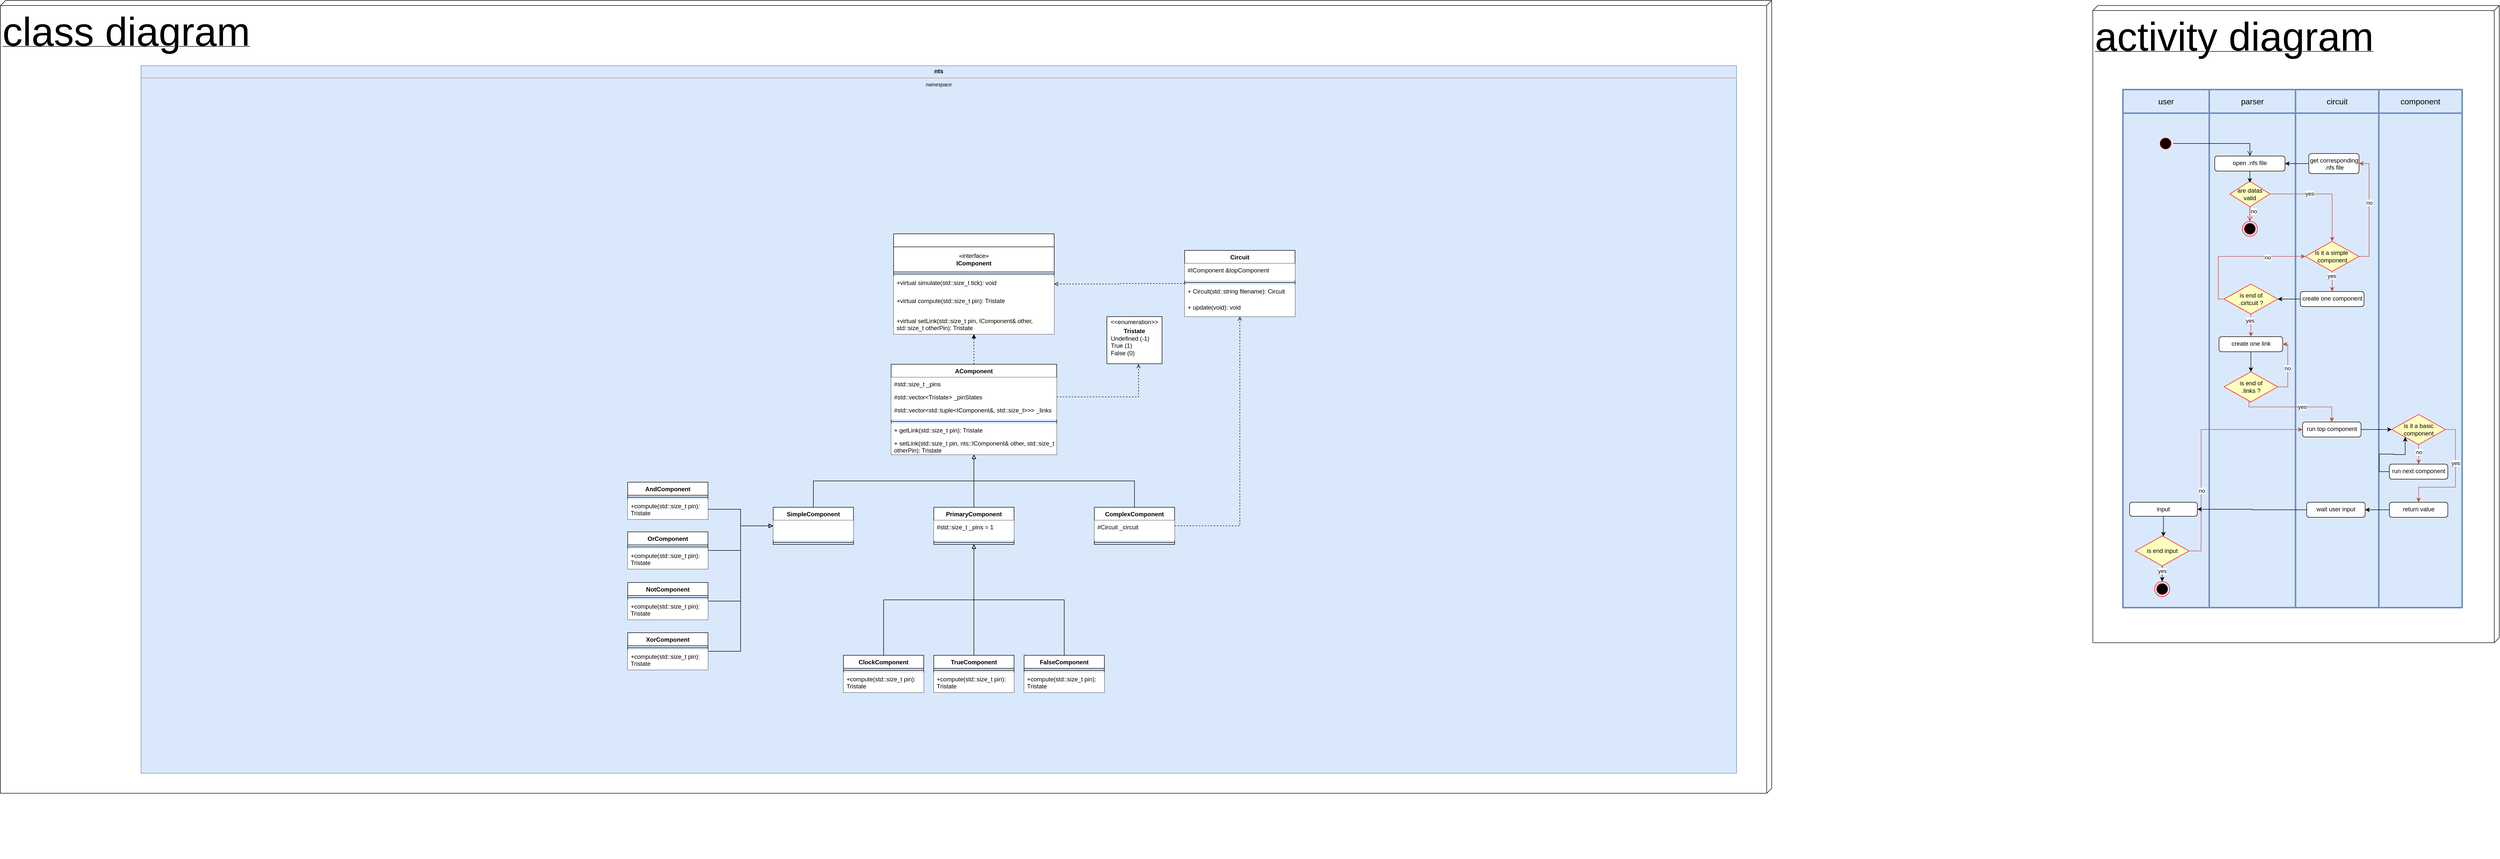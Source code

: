 <mxfile version="23.1.1" type="github">
  <diagram name="Page-1" id="GFifySusMShSwhzrOTK_">
    <mxGraphModel dx="5740" dy="939" grid="1" gridSize="10" guides="1" tooltips="1" connect="1" arrows="1" fold="1" page="1" pageScale="1" pageWidth="827" pageHeight="1169" math="0" shadow="0">
      <root>
        <mxCell id="0" />
        <mxCell id="1" parent="0" />
        <mxCell id="HUT77cJScD1KmEGIFshK-110" value="" style="group;fillColor=default;" vertex="1" connectable="0" parent="1">
          <mxGeometry x="-2220" y="250" width="2180" height="1570" as="geometry" />
        </mxCell>
        <mxCell id="HUT77cJScD1KmEGIFshK-108" value="&lt;font style=&quot;font-size: 80px;&quot;&gt;class diagram&lt;/font&gt;" style="verticalAlign=top;align=left;spacingTop=8;spacingLeft=2;spacingRight=12;shape=cube;size=10;direction=south;fontStyle=4;html=1;whiteSpace=wrap;movable=1;resizable=1;rotatable=1;deletable=1;editable=1;locked=0;connectable=1;perimeterSpacing=6;" vertex="1" parent="HUT77cJScD1KmEGIFshK-110">
          <mxGeometry x="-1350" y="-140" width="3530" height="1580" as="geometry" />
        </mxCell>
        <mxCell id="HUT77cJScD1KmEGIFshK-34" value="&lt;p style=&quot;margin:0px;margin-top:4px;text-align:center;&quot;&gt;&lt;b&gt;nts&lt;/b&gt;&lt;/p&gt;&lt;hr&gt;&lt;p style=&quot;font-size:10px;margin:0px;text-align:center;&quot;&gt;&lt;i&gt;namespace&lt;/i&gt;&lt;/p&gt;" style="shape=rect;align=left;html=1;overflow=fill;whiteSpace=wrap;recursiveResize=0;fillColor=#DAE8FC;strokeColor=#6c8ebf;movable=1;resizable=1;rotatable=1;deletable=1;editable=1;locked=0;connectable=1;" vertex="1" parent="HUT77cJScD1KmEGIFshK-110">
          <mxGeometry x="-1070" y="-10" width="3180" height="1410" as="geometry" />
        </mxCell>
        <mxCell id="HUT77cJScD1KmEGIFshK-15" value="" style="swimlane;fontStyle=1;align=center;verticalAlign=top;childLayout=stackLayout;horizontal=1;startSize=26;horizontalStack=0;resizeParent=1;resizeParentMax=0;resizeLast=0;collapsible=1;marginBottom=0;whiteSpace=wrap;html=1;" vertex="1" parent="HUT77cJScD1KmEGIFshK-110">
          <mxGeometry x="430" y="325" width="320" height="200" as="geometry">
            <mxRectangle x="110" y="255" width="50" height="40" as="alternateBounds" />
          </mxGeometry>
        </mxCell>
        <mxCell id="HUT77cJScD1KmEGIFshK-23" value="«interface»&lt;br&gt;&lt;b&gt;IComponent&lt;br&gt;&lt;/b&gt;" style="html=1;whiteSpace=wrap;" vertex="1" parent="HUT77cJScD1KmEGIFshK-15">
          <mxGeometry y="26" width="320" height="50" as="geometry" />
        </mxCell>
        <mxCell id="HUT77cJScD1KmEGIFshK-17" value="" style="line;strokeWidth=1;fillColor=default;align=left;verticalAlign=middle;spacingTop=-1;spacingLeft=3;spacingRight=3;rotatable=0;labelPosition=right;points=[];portConstraint=eastwest;strokeColor=inherit;" vertex="1" parent="HUT77cJScD1KmEGIFshK-15">
          <mxGeometry y="76" width="320" height="8" as="geometry" />
        </mxCell>
        <mxCell id="HUT77cJScD1KmEGIFshK-20" value="+virtual simulate(std::size_t tick): void" style="text;align=left;verticalAlign=top;spacingLeft=4;spacingRight=4;overflow=hidden;rotatable=0;points=[[0,0.5],[1,0.5]];portConstraint=eastwest;whiteSpace=wrap;html=1;fillColor=default;" vertex="1" parent="HUT77cJScD1KmEGIFshK-15">
          <mxGeometry y="84" width="320" height="36" as="geometry" />
        </mxCell>
        <mxCell id="HUT77cJScD1KmEGIFshK-18" value="+virtual compute(std::size_t pin): Tristate" style="text;align=left;verticalAlign=top;spacingLeft=4;spacingRight=4;overflow=hidden;rotatable=0;points=[[0,0.5],[1,0.5]];portConstraint=eastwest;whiteSpace=wrap;html=1;fillColor=default;" vertex="1" parent="HUT77cJScD1KmEGIFshK-15">
          <mxGeometry y="120" width="320" height="40" as="geometry" />
        </mxCell>
        <mxCell id="HUT77cJScD1KmEGIFshK-22" value="+virtual setLink(std::size_t pin, IComponent&amp;amp; other, std::size_t otherPin): Tristate" style="text;align=left;verticalAlign=top;spacingLeft=4;spacingRight=4;overflow=hidden;rotatable=0;points=[[0,0.5],[1,0.5]];portConstraint=eastwest;whiteSpace=wrap;html=1;fillColor=default;" vertex="1" parent="HUT77cJScD1KmEGIFshK-15">
          <mxGeometry y="160" width="320" height="40" as="geometry" />
        </mxCell>
        <mxCell id="HUT77cJScD1KmEGIFshK-29" style="edgeStyle=orthogonalEdgeStyle;rounded=0;orthogonalLoop=1;jettySize=auto;html=1;dashed=1;endArrow=block;endFill=1;strokeColor=default;strokeWidth=1;" edge="1" parent="HUT77cJScD1KmEGIFshK-110" source="HUT77cJScD1KmEGIFshK-25" target="HUT77cJScD1KmEGIFshK-15">
          <mxGeometry relative="1" as="geometry" />
        </mxCell>
        <mxCell id="HUT77cJScD1KmEGIFshK-25" value="AComponent" style="swimlane;fontStyle=1;align=center;verticalAlign=top;childLayout=stackLayout;horizontal=1;startSize=26;horizontalStack=0;resizeParent=1;resizeParentMax=0;resizeLast=0;collapsible=1;marginBottom=0;whiteSpace=wrap;html=1;" vertex="1" parent="HUT77cJScD1KmEGIFshK-110">
          <mxGeometry x="425" y="585" width="330" height="180" as="geometry">
            <mxRectangle x="195" y="320" width="120" height="30" as="alternateBounds" />
          </mxGeometry>
        </mxCell>
        <mxCell id="HUT77cJScD1KmEGIFshK-33" value="#std::size_t _pins" style="text;strokeColor=none;fillColor=default;align=left;verticalAlign=top;spacingLeft=4;spacingRight=4;overflow=hidden;rotatable=0;points=[[0,0.5],[1,0.5]];portConstraint=eastwest;whiteSpace=wrap;html=1;" vertex="1" parent="HUT77cJScD1KmEGIFshK-25">
          <mxGeometry y="26" width="330" height="26" as="geometry" />
        </mxCell>
        <mxCell id="HUT77cJScD1KmEGIFshK-26" value="#std::vector&amp;lt;Tristate&amp;gt; _pinStates" style="text;strokeColor=none;fillColor=default;align=left;verticalAlign=top;spacingLeft=4;spacingRight=4;overflow=hidden;rotatable=0;points=[[0,0.5],[1,0.5]];portConstraint=eastwest;whiteSpace=wrap;html=1;" vertex="1" parent="HUT77cJScD1KmEGIFshK-25">
          <mxGeometry y="52" width="330" height="26" as="geometry" />
        </mxCell>
        <mxCell id="HUT77cJScD1KmEGIFshK-32" value="#std::vector&amp;lt;std::tuple&amp;lt;IComponent&amp;amp;, std::size_t&amp;gt;&amp;gt;&amp;gt; _links" style="text;strokeColor=none;fillColor=default;align=left;verticalAlign=top;spacingLeft=4;spacingRight=4;overflow=hidden;rotatable=0;points=[[0,0.5],[1,0.5]];portConstraint=eastwest;whiteSpace=wrap;html=1;" vertex="1" parent="HUT77cJScD1KmEGIFshK-25">
          <mxGeometry y="78" width="330" height="32" as="geometry" />
        </mxCell>
        <mxCell id="HUT77cJScD1KmEGIFshK-27" value="" style="line;strokeWidth=1;fillColor=none;align=left;verticalAlign=middle;spacingTop=-1;spacingLeft=3;spacingRight=3;rotatable=0;labelPosition=right;points=[];portConstraint=eastwest;strokeColor=inherit;" vertex="1" parent="HUT77cJScD1KmEGIFshK-25">
          <mxGeometry y="110" width="330" height="8" as="geometry" />
        </mxCell>
        <mxCell id="HUT77cJScD1KmEGIFshK-28" value="+ getLink(std::size_t pin): Tristate" style="text;align=left;verticalAlign=top;spacingLeft=4;spacingRight=4;overflow=hidden;rotatable=0;points=[[0,0.5],[1,0.5]];portConstraint=eastwest;whiteSpace=wrap;html=1;fillColor=default;" vertex="1" parent="HUT77cJScD1KmEGIFshK-25">
          <mxGeometry y="118" width="330" height="26" as="geometry" />
        </mxCell>
        <mxCell id="HUT77cJScD1KmEGIFshK-53" value="+ setLink(std::size_t pin, nts::IComponent&amp;amp; other, std::size_t otherPin): Tristate" style="text;strokeColor=none;fillColor=default;align=left;verticalAlign=top;spacingLeft=4;spacingRight=4;overflow=hidden;rotatable=0;points=[[0,0.5],[1,0.5]];portConstraint=eastwest;whiteSpace=wrap;html=1;" vertex="1" parent="HUT77cJScD1KmEGIFshK-25">
          <mxGeometry y="144" width="330" height="36" as="geometry" />
        </mxCell>
        <mxCell id="HUT77cJScD1KmEGIFshK-30" value="&lt;p style=&quot;margin:0px;margin-top:4px;text-align:center;&quot;&gt;&amp;lt;&amp;lt;enumeration&amp;gt;&amp;gt;&lt;/p&gt;&lt;p style=&quot;margin:0px;margin-top:4px;text-align:center;&quot;&gt;&lt;b&gt;Tristate&lt;/b&gt;&lt;br&gt;&lt;/p&gt;&lt;p style=&quot;margin:0px;margin-left:8px;text-align:left;&quot;&gt;Undefined (-1)&lt;/p&gt;&lt;p style=&quot;margin:0px;margin-left:8px;text-align:left;&quot;&gt;True (1)&lt;/p&gt;&lt;p style=&quot;margin:0px;margin-left:8px;text-align:left;&quot;&gt;False (0)&lt;/p&gt;" style="shape=rect;html=1;overflow=fill;whiteSpace=wrap;" vertex="1" parent="HUT77cJScD1KmEGIFshK-110">
          <mxGeometry x="855" y="490" width="110" height="94" as="geometry" />
        </mxCell>
        <mxCell id="HUT77cJScD1KmEGIFshK-31" style="edgeStyle=orthogonalEdgeStyle;rounded=0;orthogonalLoop=1;jettySize=auto;html=1;exitX=1;exitY=0.5;exitDx=0;exitDy=0;dashed=1;endArrow=open;endFill=0;strokeWidth=1;entryX=0.574;entryY=1.008;entryDx=0;entryDy=0;entryPerimeter=0;" edge="1" parent="HUT77cJScD1KmEGIFshK-110" source="HUT77cJScD1KmEGIFshK-26" target="HUT77cJScD1KmEGIFshK-30">
          <mxGeometry relative="1" as="geometry">
            <mxPoint x="850" y="475" as="targetPoint" />
          </mxGeometry>
        </mxCell>
        <mxCell id="HUT77cJScD1KmEGIFshK-41" value="AndComponent" style="swimlane;fontStyle=1;align=center;verticalAlign=top;childLayout=stackLayout;horizontal=1;startSize=26;horizontalStack=0;resizeParent=1;resizeParentMax=0;resizeLast=0;collapsible=1;marginBottom=0;whiteSpace=wrap;html=1;" vertex="1" parent="HUT77cJScD1KmEGIFshK-110">
          <mxGeometry x="-100" y="820" width="160" height="74" as="geometry">
            <mxRectangle x="100" y="568" width="130" height="30" as="alternateBounds" />
          </mxGeometry>
        </mxCell>
        <mxCell id="HUT77cJScD1KmEGIFshK-43" value="" style="line;strokeWidth=1;fillColor=none;align=left;verticalAlign=middle;spacingTop=-1;spacingLeft=3;spacingRight=3;rotatable=0;labelPosition=right;points=[];portConstraint=eastwest;strokeColor=inherit;" vertex="1" parent="HUT77cJScD1KmEGIFshK-41">
          <mxGeometry y="26" width="160" height="8" as="geometry" />
        </mxCell>
        <mxCell id="HUT77cJScD1KmEGIFshK-54" value="+compute(std::size_t pin): Tristate" style="text;align=left;verticalAlign=top;spacingLeft=4;spacingRight=4;overflow=hidden;rotatable=0;points=[[0,0.5],[1,0.5]];portConstraint=eastwest;whiteSpace=wrap;html=1;fillColor=default;" vertex="1" parent="HUT77cJScD1KmEGIFshK-41">
          <mxGeometry y="34" width="160" height="40" as="geometry" />
        </mxCell>
        <mxCell id="HUT77cJScD1KmEGIFshK-51" value="XorComponent" style="swimlane;fontStyle=1;align=center;verticalAlign=top;childLayout=stackLayout;horizontal=1;startSize=26;horizontalStack=0;resizeParent=1;resizeParentMax=0;resizeLast=0;collapsible=1;marginBottom=0;whiteSpace=wrap;html=1;" vertex="1" parent="HUT77cJScD1KmEGIFshK-110">
          <mxGeometry x="-100" y="1120" width="160" height="74" as="geometry">
            <mxRectangle x="280" y="568" width="130" height="30" as="alternateBounds" />
          </mxGeometry>
        </mxCell>
        <mxCell id="HUT77cJScD1KmEGIFshK-52" value="" style="line;strokeWidth=1;fillColor=none;align=left;verticalAlign=middle;spacingTop=-1;spacingLeft=3;spacingRight=3;rotatable=0;labelPosition=right;points=[];portConstraint=eastwest;strokeColor=inherit;" vertex="1" parent="HUT77cJScD1KmEGIFshK-51">
          <mxGeometry y="26" width="160" height="8" as="geometry" />
        </mxCell>
        <mxCell id="HUT77cJScD1KmEGIFshK-55" value="+compute(std::size_t pin): Tristate" style="text;align=left;verticalAlign=top;spacingLeft=4;spacingRight=4;overflow=hidden;rotatable=0;points=[[0,0.5],[1,0.5]];portConstraint=eastwest;whiteSpace=wrap;html=1;fillColor=default;" vertex="1" parent="HUT77cJScD1KmEGIFshK-51">
          <mxGeometry y="34" width="160" height="40" as="geometry" />
        </mxCell>
        <mxCell id="HUT77cJScD1KmEGIFshK-241" style="edgeStyle=orthogonalEdgeStyle;rounded=0;orthogonalLoop=1;jettySize=auto;html=1;entryX=0;entryY=0.5;entryDx=0;entryDy=0;endArrow=block;endFill=0;" edge="1" parent="HUT77cJScD1KmEGIFshK-110" source="HUT77cJScD1KmEGIFshK-64" target="HUT77cJScD1KmEGIFshK-235">
          <mxGeometry relative="1" as="geometry" />
        </mxCell>
        <mxCell id="HUT77cJScD1KmEGIFshK-64" value="NotComponent" style="swimlane;fontStyle=1;align=center;verticalAlign=top;childLayout=stackLayout;horizontal=1;startSize=26;horizontalStack=0;resizeParent=1;resizeParentMax=0;resizeLast=0;collapsible=1;marginBottom=0;whiteSpace=wrap;html=1;" vertex="1" parent="HUT77cJScD1KmEGIFshK-110">
          <mxGeometry x="-100" y="1020" width="160" height="74" as="geometry">
            <mxRectangle x="280" y="568" width="130" height="30" as="alternateBounds" />
          </mxGeometry>
        </mxCell>
        <mxCell id="HUT77cJScD1KmEGIFshK-65" value="" style="line;strokeWidth=1;fillColor=none;align=left;verticalAlign=middle;spacingTop=-1;spacingLeft=3;spacingRight=3;rotatable=0;labelPosition=right;points=[];portConstraint=eastwest;strokeColor=inherit;" vertex="1" parent="HUT77cJScD1KmEGIFshK-64">
          <mxGeometry y="26" width="160" height="8" as="geometry" />
        </mxCell>
        <mxCell id="HUT77cJScD1KmEGIFshK-66" value="+compute(std::size_t pin): Tristate" style="text;align=left;verticalAlign=top;spacingLeft=4;spacingRight=4;overflow=hidden;rotatable=0;points=[[0,0.5],[1,0.5]];portConstraint=eastwest;whiteSpace=wrap;html=1;fillColor=default;" vertex="1" parent="HUT77cJScD1KmEGIFshK-64">
          <mxGeometry y="34" width="160" height="40" as="geometry" />
        </mxCell>
        <mxCell id="HUT77cJScD1KmEGIFshK-103" style="edgeStyle=orthogonalEdgeStyle;rounded=0;orthogonalLoop=1;jettySize=auto;html=1;strokeWidth=1;endArrow=block;endFill=0;" edge="1" parent="HUT77cJScD1KmEGIFshK-110" source="HUT77cJScD1KmEGIFshK-72" target="HUT77cJScD1KmEGIFshK-25">
          <mxGeometry relative="1" as="geometry" />
        </mxCell>
        <mxCell id="HUT77cJScD1KmEGIFshK-72" value="PrimaryComponent" style="swimlane;fontStyle=1;align=center;verticalAlign=top;childLayout=stackLayout;horizontal=1;startSize=26;horizontalStack=0;resizeParent=1;resizeParentMax=0;resizeLast=0;collapsible=1;marginBottom=0;whiteSpace=wrap;html=1;" vertex="1" parent="HUT77cJScD1KmEGIFshK-110">
          <mxGeometry x="510" y="870" width="160" height="74" as="geometry">
            <mxRectangle x="280" y="568" width="130" height="30" as="alternateBounds" />
          </mxGeometry>
        </mxCell>
        <mxCell id="HUT77cJScD1KmEGIFshK-107" value="#std::size_t _pins = 1" style="text;align=left;verticalAlign=top;spacingLeft=4;spacingRight=4;overflow=hidden;rotatable=0;points=[[0,0.5],[1,0.5]];portConstraint=eastwest;whiteSpace=wrap;html=1;fillColor=default;" vertex="1" parent="HUT77cJScD1KmEGIFshK-72">
          <mxGeometry y="26" width="160" height="40" as="geometry" />
        </mxCell>
        <mxCell id="HUT77cJScD1KmEGIFshK-73" value="" style="line;strokeWidth=1;fillColor=none;align=left;verticalAlign=middle;spacingTop=-1;spacingLeft=3;spacingRight=3;rotatable=0;labelPosition=right;points=[];portConstraint=eastwest;strokeColor=inherit;" vertex="1" parent="HUT77cJScD1KmEGIFshK-72">
          <mxGeometry y="66" width="160" height="8" as="geometry" />
        </mxCell>
        <mxCell id="HUT77cJScD1KmEGIFshK-231" style="edgeStyle=orthogonalEdgeStyle;rounded=0;orthogonalLoop=1;jettySize=auto;html=1;endArrow=block;endFill=0;" edge="1" parent="HUT77cJScD1KmEGIFshK-110" source="HUT77cJScD1KmEGIFshK-80" target="HUT77cJScD1KmEGIFshK-72">
          <mxGeometry relative="1" as="geometry" />
        </mxCell>
        <mxCell id="HUT77cJScD1KmEGIFshK-80" value="TrueComponent" style="swimlane;fontStyle=1;align=center;verticalAlign=top;childLayout=stackLayout;horizontal=1;startSize=26;horizontalStack=0;resizeParent=1;resizeParentMax=0;resizeLast=0;collapsible=1;marginBottom=0;whiteSpace=wrap;html=1;" vertex="1" parent="HUT77cJScD1KmEGIFshK-110">
          <mxGeometry x="510" y="1165" width="160" height="74" as="geometry">
            <mxRectangle x="280" y="568" width="130" height="30" as="alternateBounds" />
          </mxGeometry>
        </mxCell>
        <mxCell id="HUT77cJScD1KmEGIFshK-81" value="" style="line;strokeWidth=1;fillColor=none;align=left;verticalAlign=middle;spacingTop=-1;spacingLeft=3;spacingRight=3;rotatable=0;labelPosition=right;points=[];portConstraint=eastwest;strokeColor=inherit;" vertex="1" parent="HUT77cJScD1KmEGIFshK-80">
          <mxGeometry y="26" width="160" height="8" as="geometry" />
        </mxCell>
        <mxCell id="HUT77cJScD1KmEGIFshK-82" value="+compute(std::size_t pin): Tristate" style="text;align=left;verticalAlign=top;spacingLeft=4;spacingRight=4;overflow=hidden;rotatable=0;points=[[0,0.5],[1,0.5]];portConstraint=eastwest;whiteSpace=wrap;html=1;fillColor=default;" vertex="1" parent="HUT77cJScD1KmEGIFshK-80">
          <mxGeometry y="34" width="160" height="40" as="geometry" />
        </mxCell>
        <mxCell id="HUT77cJScD1KmEGIFshK-233" style="edgeStyle=orthogonalEdgeStyle;rounded=0;orthogonalLoop=1;jettySize=auto;html=1;exitX=0.5;exitY=0;exitDx=0;exitDy=0;endArrow=block;endFill=0;" edge="1" parent="HUT77cJScD1KmEGIFshK-110" source="HUT77cJScD1KmEGIFshK-83" target="HUT77cJScD1KmEGIFshK-72">
          <mxGeometry relative="1" as="geometry" />
        </mxCell>
        <mxCell id="HUT77cJScD1KmEGIFshK-83" value="FalseComponent" style="swimlane;fontStyle=1;align=center;verticalAlign=top;childLayout=stackLayout;horizontal=1;startSize=26;horizontalStack=0;resizeParent=1;resizeParentMax=0;resizeLast=0;collapsible=1;marginBottom=0;whiteSpace=wrap;html=1;" vertex="1" parent="HUT77cJScD1KmEGIFshK-110">
          <mxGeometry x="690" y="1165" width="160" height="74" as="geometry">
            <mxRectangle x="280" y="568" width="130" height="30" as="alternateBounds" />
          </mxGeometry>
        </mxCell>
        <mxCell id="HUT77cJScD1KmEGIFshK-84" value="" style="line;strokeWidth=1;fillColor=none;align=left;verticalAlign=middle;spacingTop=-1;spacingLeft=3;spacingRight=3;rotatable=0;labelPosition=right;points=[];portConstraint=eastwest;strokeColor=inherit;" vertex="1" parent="HUT77cJScD1KmEGIFshK-83">
          <mxGeometry y="26" width="160" height="8" as="geometry" />
        </mxCell>
        <mxCell id="HUT77cJScD1KmEGIFshK-85" value="+compute(std::size_t pin): Tristate" style="text;align=left;verticalAlign=top;spacingLeft=4;spacingRight=4;overflow=hidden;rotatable=0;points=[[0,0.5],[1,0.5]];portConstraint=eastwest;whiteSpace=wrap;html=1;fillColor=default;" vertex="1" parent="HUT77cJScD1KmEGIFshK-83">
          <mxGeometry y="34" width="160" height="40" as="geometry" />
        </mxCell>
        <mxCell id="HUT77cJScD1KmEGIFshK-234" style="edgeStyle=orthogonalEdgeStyle;rounded=0;orthogonalLoop=1;jettySize=auto;html=1;exitX=0.5;exitY=0;exitDx=0;exitDy=0;endArrow=block;endFill=0;" edge="1" parent="HUT77cJScD1KmEGIFshK-110" source="HUT77cJScD1KmEGIFshK-99" target="HUT77cJScD1KmEGIFshK-72">
          <mxGeometry relative="1" as="geometry" />
        </mxCell>
        <mxCell id="HUT77cJScD1KmEGIFshK-99" value="ClockComponent" style="swimlane;fontStyle=1;align=center;verticalAlign=top;childLayout=stackLayout;horizontal=1;startSize=26;horizontalStack=0;resizeParent=1;resizeParentMax=0;resizeLast=0;collapsible=1;marginBottom=0;whiteSpace=wrap;html=1;" vertex="1" parent="HUT77cJScD1KmEGIFshK-110">
          <mxGeometry x="330" y="1165" width="160" height="74" as="geometry">
            <mxRectangle x="280" y="568" width="130" height="30" as="alternateBounds" />
          </mxGeometry>
        </mxCell>
        <mxCell id="HUT77cJScD1KmEGIFshK-100" value="" style="line;strokeWidth=1;fillColor=none;align=left;verticalAlign=middle;spacingTop=-1;spacingLeft=3;spacingRight=3;rotatable=0;labelPosition=right;points=[];portConstraint=eastwest;strokeColor=inherit;" vertex="1" parent="HUT77cJScD1KmEGIFshK-99">
          <mxGeometry y="26" width="160" height="8" as="geometry" />
        </mxCell>
        <mxCell id="HUT77cJScD1KmEGIFshK-101" value="+compute(std::size_t pin): Tristate" style="text;align=left;verticalAlign=top;spacingLeft=4;spacingRight=4;overflow=hidden;rotatable=0;points=[[0,0.5],[1,0.5]];portConstraint=eastwest;whiteSpace=wrap;html=1;fillColor=default;" vertex="1" parent="HUT77cJScD1KmEGIFshK-99">
          <mxGeometry y="34" width="160" height="40" as="geometry" />
        </mxCell>
        <mxCell id="HUT77cJScD1KmEGIFshK-238" style="edgeStyle=orthogonalEdgeStyle;rounded=0;orthogonalLoop=1;jettySize=auto;html=1;exitX=0.5;exitY=0;exitDx=0;exitDy=0;endArrow=block;endFill=0;" edge="1" parent="HUT77cJScD1KmEGIFshK-110" source="HUT77cJScD1KmEGIFshK-235" target="HUT77cJScD1KmEGIFshK-25">
          <mxGeometry relative="1" as="geometry" />
        </mxCell>
        <mxCell id="HUT77cJScD1KmEGIFshK-235" value="SimpleComponent" style="swimlane;fontStyle=1;align=center;verticalAlign=top;childLayout=stackLayout;horizontal=1;startSize=26;horizontalStack=0;resizeParent=1;resizeParentMax=0;resizeLast=0;collapsible=1;marginBottom=0;whiteSpace=wrap;html=1;" vertex="1" parent="HUT77cJScD1KmEGIFshK-110">
          <mxGeometry x="190" y="870" width="160" height="74" as="geometry">
            <mxRectangle x="280" y="568" width="130" height="30" as="alternateBounds" />
          </mxGeometry>
        </mxCell>
        <mxCell id="HUT77cJScD1KmEGIFshK-236" value="" style="text;align=left;verticalAlign=top;spacingLeft=4;spacingRight=4;overflow=hidden;rotatable=0;points=[[0,0.5],[1,0.5]];portConstraint=eastwest;whiteSpace=wrap;html=1;fillColor=default;" vertex="1" parent="HUT77cJScD1KmEGIFshK-235">
          <mxGeometry y="26" width="160" height="40" as="geometry" />
        </mxCell>
        <mxCell id="HUT77cJScD1KmEGIFshK-237" value="" style="line;strokeWidth=1;fillColor=none;align=left;verticalAlign=middle;spacingTop=-1;spacingLeft=3;spacingRight=3;rotatable=0;labelPosition=right;points=[];portConstraint=eastwest;strokeColor=inherit;" vertex="1" parent="HUT77cJScD1KmEGIFshK-235">
          <mxGeometry y="66" width="160" height="8" as="geometry" />
        </mxCell>
        <mxCell id="HUT77cJScD1KmEGIFshK-240" style="edgeStyle=orthogonalEdgeStyle;rounded=0;orthogonalLoop=1;jettySize=auto;html=1;endArrow=block;endFill=0;" edge="1" parent="HUT77cJScD1KmEGIFshK-110" source="HUT77cJScD1KmEGIFshK-60" target="HUT77cJScD1KmEGIFshK-235">
          <mxGeometry relative="1" as="geometry" />
        </mxCell>
        <mxCell id="HUT77cJScD1KmEGIFshK-60" value="OrComponent" style="swimlane;fontStyle=1;align=center;verticalAlign=top;childLayout=stackLayout;horizontal=1;startSize=26;horizontalStack=0;resizeParent=1;resizeParentMax=0;resizeLast=0;collapsible=1;marginBottom=0;whiteSpace=wrap;html=1;" vertex="1" parent="HUT77cJScD1KmEGIFshK-110">
          <mxGeometry x="-100" y="919" width="160" height="74" as="geometry">
            <mxRectangle x="280" y="568" width="130" height="30" as="alternateBounds" />
          </mxGeometry>
        </mxCell>
        <mxCell id="HUT77cJScD1KmEGIFshK-61" value="" style="line;strokeWidth=1;fillColor=none;align=left;verticalAlign=middle;spacingTop=-1;spacingLeft=3;spacingRight=3;rotatable=0;labelPosition=right;points=[];portConstraint=eastwest;strokeColor=inherit;" vertex="1" parent="HUT77cJScD1KmEGIFshK-60">
          <mxGeometry y="26" width="160" height="8" as="geometry" />
        </mxCell>
        <mxCell id="HUT77cJScD1KmEGIFshK-62" value="+compute(std::size_t pin): Tristate" style="text;align=left;verticalAlign=top;spacingLeft=4;spacingRight=4;overflow=hidden;rotatable=0;points=[[0,0.5],[1,0.5]];portConstraint=eastwest;whiteSpace=wrap;html=1;fillColor=default;" vertex="1" parent="HUT77cJScD1KmEGIFshK-60">
          <mxGeometry y="34" width="160" height="40" as="geometry" />
        </mxCell>
        <mxCell id="HUT77cJScD1KmEGIFshK-239" style="edgeStyle=orthogonalEdgeStyle;rounded=0;orthogonalLoop=1;jettySize=auto;html=1;endArrow=block;endFill=0;" edge="1" parent="HUT77cJScD1KmEGIFshK-110" source="HUT77cJScD1KmEGIFshK-54" target="HUT77cJScD1KmEGIFshK-235">
          <mxGeometry relative="1" as="geometry" />
        </mxCell>
        <mxCell id="HUT77cJScD1KmEGIFshK-243" style="edgeStyle=orthogonalEdgeStyle;rounded=0;orthogonalLoop=1;jettySize=auto;html=1;entryX=-0.004;entryY=0.275;entryDx=0;entryDy=0;entryPerimeter=0;exitX=1;exitY=0.5;exitDx=0;exitDy=0;endArrow=block;endFill=0;" edge="1" parent="HUT77cJScD1KmEGIFshK-110" source="HUT77cJScD1KmEGIFshK-51" target="HUT77cJScD1KmEGIFshK-236">
          <mxGeometry relative="1" as="geometry" />
        </mxCell>
        <mxCell id="HUT77cJScD1KmEGIFshK-247" style="edgeStyle=orthogonalEdgeStyle;rounded=0;orthogonalLoop=1;jettySize=auto;html=1;exitX=0.5;exitY=0;exitDx=0;exitDy=0;endArrow=block;endFill=0;" edge="1" parent="HUT77cJScD1KmEGIFshK-110" source="HUT77cJScD1KmEGIFshK-244" target="HUT77cJScD1KmEGIFshK-25">
          <mxGeometry relative="1" as="geometry" />
        </mxCell>
        <mxCell id="HUT77cJScD1KmEGIFshK-255" style="edgeStyle=orthogonalEdgeStyle;rounded=0;orthogonalLoop=1;jettySize=auto;html=1;dashed=1;endArrow=open;endFill=0;" edge="1" parent="HUT77cJScD1KmEGIFshK-110" source="HUT77cJScD1KmEGIFshK-244" target="HUT77cJScD1KmEGIFshK-248">
          <mxGeometry relative="1" as="geometry" />
        </mxCell>
        <mxCell id="HUT77cJScD1KmEGIFshK-244" value="ComplexComponent" style="swimlane;fontStyle=1;align=center;verticalAlign=top;childLayout=stackLayout;horizontal=1;startSize=26;horizontalStack=0;resizeParent=1;resizeParentMax=0;resizeLast=0;collapsible=1;marginBottom=0;whiteSpace=wrap;html=1;" vertex="1" parent="HUT77cJScD1KmEGIFshK-110">
          <mxGeometry x="830" y="870" width="160" height="74" as="geometry">
            <mxRectangle x="280" y="568" width="130" height="30" as="alternateBounds" />
          </mxGeometry>
        </mxCell>
        <mxCell id="HUT77cJScD1KmEGIFshK-245" value="#Circuit _circuit" style="text;align=left;verticalAlign=top;spacingLeft=4;spacingRight=4;overflow=hidden;rotatable=0;points=[[0,0.5],[1,0.5]];portConstraint=eastwest;whiteSpace=wrap;html=1;fillColor=default;" vertex="1" parent="HUT77cJScD1KmEGIFshK-244">
          <mxGeometry y="26" width="160" height="40" as="geometry" />
        </mxCell>
        <mxCell id="HUT77cJScD1KmEGIFshK-246" value="" style="line;strokeWidth=1;fillColor=none;align=left;verticalAlign=middle;spacingTop=-1;spacingLeft=3;spacingRight=3;rotatable=0;labelPosition=right;points=[];portConstraint=eastwest;strokeColor=inherit;" vertex="1" parent="HUT77cJScD1KmEGIFshK-244">
          <mxGeometry y="66" width="160" height="8" as="geometry" />
        </mxCell>
        <mxCell id="HUT77cJScD1KmEGIFshK-254" style="edgeStyle=orthogonalEdgeStyle;rounded=0;orthogonalLoop=1;jettySize=auto;html=1;endArrow=open;endFill=0;dashed=1;" edge="1" parent="HUT77cJScD1KmEGIFshK-110" source="HUT77cJScD1KmEGIFshK-248" target="HUT77cJScD1KmEGIFshK-15">
          <mxGeometry relative="1" as="geometry" />
        </mxCell>
        <mxCell id="HUT77cJScD1KmEGIFshK-248" value="Circuit" style="swimlane;fontStyle=1;align=center;verticalAlign=top;childLayout=stackLayout;horizontal=1;startSize=26;horizontalStack=0;resizeParent=1;resizeParentMax=0;resizeLast=0;collapsible=1;marginBottom=0;whiteSpace=wrap;html=1;" vertex="1" parent="HUT77cJScD1KmEGIFshK-110">
          <mxGeometry x="1010" y="358" width="220" height="132" as="geometry" />
        </mxCell>
        <mxCell id="HUT77cJScD1KmEGIFshK-249" value="#IComponent &amp;amp;topComponent" style="text;strokeColor=none;fillColor=default;align=left;verticalAlign=top;spacingLeft=4;spacingRight=4;overflow=hidden;rotatable=0;points=[[0,0.5],[1,0.5]];portConstraint=eastwest;whiteSpace=wrap;html=1;" vertex="1" parent="HUT77cJScD1KmEGIFshK-248">
          <mxGeometry y="26" width="220" height="34" as="geometry" />
        </mxCell>
        <mxCell id="HUT77cJScD1KmEGIFshK-250" value="" style="line;strokeWidth=1;fillColor=none;align=left;verticalAlign=middle;spacingTop=-1;spacingLeft=3;spacingRight=3;rotatable=0;labelPosition=right;points=[];portConstraint=eastwest;strokeColor=inherit;" vertex="1" parent="HUT77cJScD1KmEGIFshK-248">
          <mxGeometry y="60" width="220" height="8" as="geometry" />
        </mxCell>
        <mxCell id="HUT77cJScD1KmEGIFshK-253" value="+ Circuit(std::string filename): Circuit" style="text;strokeColor=none;fillColor=default;align=left;verticalAlign=top;spacingLeft=4;spacingRight=4;overflow=hidden;rotatable=0;points=[[0,0.5],[1,0.5]];portConstraint=eastwest;whiteSpace=wrap;html=1;" vertex="1" parent="HUT77cJScD1KmEGIFshK-248">
          <mxGeometry y="68" width="220" height="32" as="geometry" />
        </mxCell>
        <mxCell id="HUT77cJScD1KmEGIFshK-251" value="+ update(void): void&lt;br&gt;" style="text;strokeColor=none;fillColor=default;align=left;verticalAlign=top;spacingLeft=4;spacingRight=4;overflow=hidden;rotatable=0;points=[[0,0.5],[1,0.5]];portConstraint=eastwest;whiteSpace=wrap;html=1;" vertex="1" parent="HUT77cJScD1KmEGIFshK-248">
          <mxGeometry y="100" width="220" height="32" as="geometry" />
        </mxCell>
        <mxCell id="HUT77cJScD1KmEGIFshK-111" value="&lt;span style=&quot;font-size: 80px;&quot;&gt;activity diagram&lt;/span&gt;" style="verticalAlign=top;align=left;spacingTop=8;spacingLeft=2;spacingRight=12;shape=cube;size=10;direction=south;fontStyle=4;html=1;whiteSpace=wrap;" vertex="1" parent="1">
          <mxGeometry x="600" y="120" width="810" height="1270" as="geometry" />
        </mxCell>
        <mxCell id="HUT77cJScD1KmEGIFshK-116" value="" style="shape=table;startSize=0;container=1;collapsible=0;childLayout=tableLayout;fontSize=16;strokeWidth=3;fillColor=#dae8fc;strokeColor=#6c8ebf;" vertex="1" parent="1">
          <mxGeometry x="660" y="287.5" width="676" height="1032.5" as="geometry" />
        </mxCell>
        <mxCell id="HUT77cJScD1KmEGIFshK-121" value="" style="shape=tableRow;horizontal=0;startSize=0;swimlaneHead=0;swimlaneBody=0;strokeColor=inherit;top=0;left=0;bottom=0;right=0;collapsible=0;dropTarget=0;fillColor=none;points=[[0,0.5],[1,0.5]];portConstraint=eastwest;fontSize=16;" vertex="1" parent="HUT77cJScD1KmEGIFshK-116">
          <mxGeometry width="676" height="47" as="geometry" />
        </mxCell>
        <mxCell id="HUT77cJScD1KmEGIFshK-192" value="user" style="shape=partialRectangle;html=1;whiteSpace=wrap;connectable=0;strokeColor=inherit;overflow=hidden;fillColor=none;top=0;left=0;bottom=0;right=0;pointerEvents=1;fontSize=16;" vertex="1" parent="HUT77cJScD1KmEGIFshK-121">
          <mxGeometry width="172" height="47" as="geometry">
            <mxRectangle width="172" height="47" as="alternateBounds" />
          </mxGeometry>
        </mxCell>
        <mxCell id="HUT77cJScD1KmEGIFshK-122" value="parser" style="shape=partialRectangle;html=1;whiteSpace=wrap;connectable=0;strokeColor=inherit;overflow=hidden;fillColor=none;top=0;left=0;bottom=0;right=0;pointerEvents=1;fontSize=16;" vertex="1" parent="HUT77cJScD1KmEGIFshK-121">
          <mxGeometry x="172" width="172" height="47" as="geometry">
            <mxRectangle width="172" height="47" as="alternateBounds" />
          </mxGeometry>
        </mxCell>
        <mxCell id="HUT77cJScD1KmEGIFshK-123" value="circuit" style="shape=partialRectangle;html=1;whiteSpace=wrap;connectable=0;strokeColor=inherit;overflow=hidden;fillColor=none;top=0;left=0;bottom=0;right=0;pointerEvents=1;fontSize=16;" vertex="1" parent="HUT77cJScD1KmEGIFshK-121">
          <mxGeometry x="344" width="166" height="47" as="geometry">
            <mxRectangle width="166" height="47" as="alternateBounds" />
          </mxGeometry>
        </mxCell>
        <mxCell id="HUT77cJScD1KmEGIFshK-211" value="component" style="shape=partialRectangle;html=1;whiteSpace=wrap;connectable=0;strokeColor=inherit;overflow=hidden;fillColor=none;top=0;left=0;bottom=0;right=0;pointerEvents=1;fontSize=16;" vertex="1" parent="HUT77cJScD1KmEGIFshK-121">
          <mxGeometry x="510" width="166" height="47" as="geometry">
            <mxRectangle width="166" height="47" as="alternateBounds" />
          </mxGeometry>
        </mxCell>
        <mxCell id="HUT77cJScD1KmEGIFshK-129" style="shape=tableRow;horizontal=0;startSize=0;swimlaneHead=0;swimlaneBody=0;strokeColor=inherit;top=0;left=0;bottom=0;right=0;collapsible=0;dropTarget=0;fillColor=none;points=[[0,0.5],[1,0.5]];portConstraint=eastwest;fontSize=16;" vertex="1" parent="HUT77cJScD1KmEGIFshK-116">
          <mxGeometry y="47" width="676" height="986" as="geometry" />
        </mxCell>
        <mxCell id="HUT77cJScD1KmEGIFshK-193" style="shape=partialRectangle;html=1;whiteSpace=wrap;connectable=0;strokeColor=inherit;overflow=hidden;fillColor=none;top=0;left=0;bottom=0;right=0;pointerEvents=1;fontSize=16;" vertex="1" parent="HUT77cJScD1KmEGIFshK-129">
          <mxGeometry width="172" height="986" as="geometry">
            <mxRectangle width="172" height="986" as="alternateBounds" />
          </mxGeometry>
        </mxCell>
        <mxCell id="HUT77cJScD1KmEGIFshK-130" style="shape=partialRectangle;html=1;whiteSpace=wrap;connectable=0;strokeColor=inherit;overflow=hidden;fillColor=none;top=0;left=0;bottom=0;right=0;pointerEvents=1;fontSize=16;" vertex="1" parent="HUT77cJScD1KmEGIFshK-129">
          <mxGeometry x="172" width="172" height="986" as="geometry">
            <mxRectangle width="172" height="986" as="alternateBounds" />
          </mxGeometry>
        </mxCell>
        <mxCell id="HUT77cJScD1KmEGIFshK-131" style="shape=partialRectangle;html=1;whiteSpace=wrap;connectable=0;strokeColor=inherit;overflow=hidden;fillColor=none;top=0;left=0;bottom=0;right=0;pointerEvents=1;fontSize=16;" vertex="1" parent="HUT77cJScD1KmEGIFshK-129">
          <mxGeometry x="344" width="166" height="986" as="geometry">
            <mxRectangle width="166" height="986" as="alternateBounds" />
          </mxGeometry>
        </mxCell>
        <mxCell id="HUT77cJScD1KmEGIFshK-212" style="shape=partialRectangle;html=1;whiteSpace=wrap;connectable=0;strokeColor=inherit;overflow=hidden;fillColor=none;top=0;left=0;bottom=0;right=0;pointerEvents=1;fontSize=16;" vertex="1" parent="HUT77cJScD1KmEGIFshK-129">
          <mxGeometry x="510" width="166" height="986" as="geometry">
            <mxRectangle width="166" height="986" as="alternateBounds" />
          </mxGeometry>
        </mxCell>
        <mxCell id="HUT77cJScD1KmEGIFshK-139" value="" style="ellipse;html=1;shape=startState;fillColor=#000000;strokeColor=#ff0000;" vertex="1" parent="1">
          <mxGeometry x="730" y="380" width="30" height="30" as="geometry" />
        </mxCell>
        <mxCell id="HUT77cJScD1KmEGIFshK-140" value="" style="edgeStyle=orthogonalEdgeStyle;html=1;verticalAlign=bottom;endArrow=open;endSize=8;rounded=0;" edge="1" source="HUT77cJScD1KmEGIFshK-139" parent="1" target="HUT77cJScD1KmEGIFshK-141">
          <mxGeometry relative="1" as="geometry">
            <mxPoint x="913" y="430" as="targetPoint" />
          </mxGeometry>
        </mxCell>
        <mxCell id="HUT77cJScD1KmEGIFshK-141" value="open .nfs file" style="html=1;align=center;verticalAlign=top;rounded=1;absoluteArcSize=1;arcSize=10;dashed=0;whiteSpace=wrap;" vertex="1" parent="1">
          <mxGeometry x="843" y="420" width="140" height="30" as="geometry" />
        </mxCell>
        <mxCell id="HUT77cJScD1KmEGIFshK-169" style="edgeStyle=orthogonalEdgeStyle;rounded=0;orthogonalLoop=1;jettySize=auto;html=1;entryX=0.5;entryY=0;entryDx=0;entryDy=0;fillColor=#f8cecc;strokeColor=#b85450;" edge="1" parent="1" source="HUT77cJScD1KmEGIFshK-147" target="HUT77cJScD1KmEGIFshK-171">
          <mxGeometry relative="1" as="geometry">
            <mxPoint x="1080" y="620" as="targetPoint" />
          </mxGeometry>
        </mxCell>
        <mxCell id="HUT77cJScD1KmEGIFshK-170" value="yes" style="edgeLabel;html=1;align=center;verticalAlign=middle;resizable=0;points=[];" vertex="1" connectable="0" parent="HUT77cJScD1KmEGIFshK-169">
          <mxGeometry x="-0.281" y="1" relative="1" as="geometry">
            <mxPoint as="offset" />
          </mxGeometry>
        </mxCell>
        <mxCell id="HUT77cJScD1KmEGIFshK-147" value="are datas valid" style="rhombus;whiteSpace=wrap;html=1;fontColor=#000000;fillColor=#ffffc0;strokeColor=#ff0000;" vertex="1" parent="1">
          <mxGeometry x="873" y="470" width="80" height="51" as="geometry" />
        </mxCell>
        <mxCell id="HUT77cJScD1KmEGIFshK-148" value="no" style="edgeStyle=orthogonalEdgeStyle;html=1;align=left;verticalAlign=bottom;endArrow=open;endSize=8;strokeColor=#ff0000;rounded=0;" edge="1" source="HUT77cJScD1KmEGIFshK-147" parent="1" target="HUT77cJScD1KmEGIFshK-151">
          <mxGeometry x="0.219" relative="1" as="geometry">
            <mxPoint x="1050" y="491" as="targetPoint" />
            <mxPoint as="offset" />
          </mxGeometry>
        </mxCell>
        <mxCell id="HUT77cJScD1KmEGIFshK-150" style="edgeStyle=orthogonalEdgeStyle;rounded=0;orthogonalLoop=1;jettySize=auto;html=1;entryX=0.5;entryY=0.059;entryDx=0;entryDy=0;entryPerimeter=0;" edge="1" parent="1" source="HUT77cJScD1KmEGIFshK-141" target="HUT77cJScD1KmEGIFshK-147">
          <mxGeometry relative="1" as="geometry" />
        </mxCell>
        <mxCell id="HUT77cJScD1KmEGIFshK-151" value="" style="ellipse;html=1;shape=endState;fillColor=#000000;strokeColor=#ff0000;" vertex="1" parent="1">
          <mxGeometry x="898" y="550" width="30" height="30" as="geometry" />
        </mxCell>
        <mxCell id="HUT77cJScD1KmEGIFshK-177" style="edgeStyle=orthogonalEdgeStyle;rounded=0;orthogonalLoop=1;jettySize=auto;html=1;entryX=0;entryY=0.5;entryDx=0;entryDy=0;exitX=0;exitY=0.5;exitDx=0;exitDy=0;fillColor=#f8cecc;strokeColor=#b85450;" edge="1" parent="1" source="HUT77cJScD1KmEGIFshK-154" target="HUT77cJScD1KmEGIFshK-171">
          <mxGeometry relative="1" as="geometry">
            <mxPoint x="1016.5" y="635" as="targetPoint" />
            <Array as="points">
              <mxPoint x="850" y="705" />
              <mxPoint x="850" y="620" />
            </Array>
          </mxGeometry>
        </mxCell>
        <mxCell id="HUT77cJScD1KmEGIFshK-178" value="no" style="edgeLabel;html=1;align=center;verticalAlign=middle;resizable=0;points=[];" vertex="1" connectable="0" parent="HUT77cJScD1KmEGIFshK-177">
          <mxGeometry x="0.441" y="-2" relative="1" as="geometry">
            <mxPoint as="offset" />
          </mxGeometry>
        </mxCell>
        <mxCell id="HUT77cJScD1KmEGIFshK-179" style="edgeStyle=orthogonalEdgeStyle;rounded=0;orthogonalLoop=1;jettySize=auto;html=1;entryX=0.5;entryY=0;entryDx=0;entryDy=0;fillColor=#f8cecc;strokeColor=#b85450;" edge="1" parent="1" source="HUT77cJScD1KmEGIFshK-154" target="HUT77cJScD1KmEGIFshK-159">
          <mxGeometry relative="1" as="geometry" />
        </mxCell>
        <mxCell id="HUT77cJScD1KmEGIFshK-180" value="yes" style="edgeLabel;html=1;align=center;verticalAlign=middle;resizable=0;points=[];" vertex="1" connectable="0" parent="HUT77cJScD1KmEGIFshK-179">
          <mxGeometry x="-0.429" y="-2" relative="1" as="geometry">
            <mxPoint as="offset" />
          </mxGeometry>
        </mxCell>
        <mxCell id="HUT77cJScD1KmEGIFshK-154" value="is end of &lt;br&gt;.cirtcuit ?" style="rhombus;whiteSpace=wrap;html=1;fontColor=#000000;fillColor=#ffffc0;strokeColor=#ff0000;" vertex="1" parent="1">
          <mxGeometry x="861.5" y="675" width="107" height="60" as="geometry" />
        </mxCell>
        <mxCell id="HUT77cJScD1KmEGIFshK-161" style="edgeStyle=orthogonalEdgeStyle;rounded=0;orthogonalLoop=1;jettySize=auto;html=1;entryX=0.5;entryY=0;entryDx=0;entryDy=0;" edge="1" parent="1" source="HUT77cJScD1KmEGIFshK-159" target="HUT77cJScD1KmEGIFshK-160">
          <mxGeometry relative="1" as="geometry" />
        </mxCell>
        <mxCell id="HUT77cJScD1KmEGIFshK-159" value="create one link" style="html=1;align=center;verticalAlign=top;rounded=1;absoluteArcSize=1;arcSize=10;dashed=0;whiteSpace=wrap;" vertex="1" parent="1">
          <mxGeometry x="851.5" y="780" width="127" height="30" as="geometry" />
        </mxCell>
        <mxCell id="HUT77cJScD1KmEGIFshK-168" style="edgeStyle=orthogonalEdgeStyle;rounded=0;orthogonalLoop=1;jettySize=auto;html=1;entryX=0.5;entryY=0;entryDx=0;entryDy=0;exitX=0.5;exitY=1;exitDx=0;exitDy=0;fillColor=#f8cecc;strokeColor=#b85450;" edge="1" parent="1" source="HUT77cJScD1KmEGIFshK-160" target="HUT77cJScD1KmEGIFshK-165">
          <mxGeometry relative="1" as="geometry">
            <mxPoint x="910.72" y="850.0" as="sourcePoint" />
            <Array as="points">
              <mxPoint x="911" y="910" />
              <mxPoint x="911" y="920" />
              <mxPoint x="1076" y="920" />
            </Array>
          </mxGeometry>
        </mxCell>
        <mxCell id="HUT77cJScD1KmEGIFshK-191" value="yes" style="edgeLabel;html=1;align=center;verticalAlign=middle;resizable=0;points=[];" vertex="1" connectable="0" parent="HUT77cJScD1KmEGIFshK-168">
          <mxGeometry x="0.142" relative="1" as="geometry">
            <mxPoint as="offset" />
          </mxGeometry>
        </mxCell>
        <mxCell id="HUT77cJScD1KmEGIFshK-209" style="edgeStyle=orthogonalEdgeStyle;rounded=0;orthogonalLoop=1;jettySize=auto;html=1;entryX=1;entryY=0.5;entryDx=0;entryDy=0;exitX=1;exitY=0.5;exitDx=0;exitDy=0;fillColor=#f8cecc;strokeColor=#b85450;" edge="1" parent="1" source="HUT77cJScD1KmEGIFshK-160" target="HUT77cJScD1KmEGIFshK-159">
          <mxGeometry relative="1" as="geometry" />
        </mxCell>
        <mxCell id="HUT77cJScD1KmEGIFshK-210" value="no" style="edgeLabel;html=1;align=center;verticalAlign=middle;resizable=0;points=[];" vertex="1" connectable="0" parent="HUT77cJScD1KmEGIFshK-209">
          <mxGeometry x="0.002" y="1" relative="1" as="geometry">
            <mxPoint as="offset" />
          </mxGeometry>
        </mxCell>
        <mxCell id="HUT77cJScD1KmEGIFshK-160" value="is end of &lt;br&gt;.links ?" style="rhombus;whiteSpace=wrap;html=1;fontColor=#000000;fillColor=#ffffc0;strokeColor=#ff0000;" vertex="1" parent="1">
          <mxGeometry x="861.5" y="850" width="107" height="60" as="geometry" />
        </mxCell>
        <mxCell id="HUT77cJScD1KmEGIFshK-216" style="edgeStyle=orthogonalEdgeStyle;rounded=0;orthogonalLoop=1;jettySize=auto;html=1;entryX=0;entryY=0.5;entryDx=0;entryDy=0;" edge="1" parent="1" source="HUT77cJScD1KmEGIFshK-165" target="HUT77cJScD1KmEGIFshK-215">
          <mxGeometry relative="1" as="geometry" />
        </mxCell>
        <mxCell id="HUT77cJScD1KmEGIFshK-165" value="run top component" style="html=1;align=center;verticalAlign=top;rounded=1;absoluteArcSize=1;arcSize=10;dashed=0;whiteSpace=wrap;" vertex="1" parent="1">
          <mxGeometry x="1018.01" y="950" width="116.5" height="30" as="geometry" />
        </mxCell>
        <mxCell id="HUT77cJScD1KmEGIFshK-182" style="edgeStyle=orthogonalEdgeStyle;rounded=0;orthogonalLoop=1;jettySize=auto;html=1;entryX=0.5;entryY=0;entryDx=0;entryDy=0;fillColor=#f8cecc;strokeColor=#b85450;" edge="1" parent="1" source="HUT77cJScD1KmEGIFshK-171" target="HUT77cJScD1KmEGIFshK-181">
          <mxGeometry relative="1" as="geometry" />
        </mxCell>
        <mxCell id="HUT77cJScD1KmEGIFshK-185" value="yes" style="edgeLabel;html=1;align=center;verticalAlign=middle;resizable=0;points=[];" vertex="1" connectable="0" parent="HUT77cJScD1KmEGIFshK-182">
          <mxGeometry x="-0.573" y="-1" relative="1" as="geometry">
            <mxPoint as="offset" />
          </mxGeometry>
        </mxCell>
        <mxCell id="HUT77cJScD1KmEGIFshK-188" style="edgeStyle=orthogonalEdgeStyle;rounded=0;orthogonalLoop=1;jettySize=auto;html=1;entryX=1;entryY=0.5;entryDx=0;entryDy=0;exitX=1;exitY=0.5;exitDx=0;exitDy=0;fillColor=#f8cecc;strokeColor=#b85450;" edge="1" parent="1" source="HUT77cJScD1KmEGIFshK-171" target="HUT77cJScD1KmEGIFshK-187">
          <mxGeometry relative="1" as="geometry" />
        </mxCell>
        <mxCell id="HUT77cJScD1KmEGIFshK-190" value="no" style="edgeLabel;html=1;align=center;verticalAlign=middle;resizable=0;points=[];" vertex="1" connectable="0" parent="HUT77cJScD1KmEGIFshK-188">
          <mxGeometry x="0.131" relative="1" as="geometry">
            <mxPoint as="offset" />
          </mxGeometry>
        </mxCell>
        <mxCell id="HUT77cJScD1KmEGIFshK-171" value="is it a simple&amp;nbsp;&lt;br&gt;component" style="rhombus;whiteSpace=wrap;html=1;fontColor=#000000;fillColor=#ffffc0;strokeColor=#ff0000;" vertex="1" parent="1">
          <mxGeometry x="1023.5" y="590" width="107" height="60" as="geometry" />
        </mxCell>
        <mxCell id="HUT77cJScD1KmEGIFshK-208" style="edgeStyle=orthogonalEdgeStyle;rounded=0;orthogonalLoop=1;jettySize=auto;html=1;entryX=1;entryY=0.5;entryDx=0;entryDy=0;" edge="1" parent="1" source="HUT77cJScD1KmEGIFshK-181" target="HUT77cJScD1KmEGIFshK-154">
          <mxGeometry relative="1" as="geometry" />
        </mxCell>
        <mxCell id="HUT77cJScD1KmEGIFshK-181" value="create one component" style="html=1;align=center;verticalAlign=top;rounded=1;absoluteArcSize=1;arcSize=10;dashed=0;whiteSpace=wrap;" vertex="1" parent="1">
          <mxGeometry x="1013.5" y="690" width="127" height="30" as="geometry" />
        </mxCell>
        <mxCell id="HUT77cJScD1KmEGIFshK-189" style="edgeStyle=orthogonalEdgeStyle;rounded=0;orthogonalLoop=1;jettySize=auto;html=1;entryX=1;entryY=0.5;entryDx=0;entryDy=0;" edge="1" parent="1" source="HUT77cJScD1KmEGIFshK-187" target="HUT77cJScD1KmEGIFshK-141">
          <mxGeometry relative="1" as="geometry" />
        </mxCell>
        <mxCell id="HUT77cJScD1KmEGIFshK-187" value="get corresponding&lt;br&gt;.nfs file" style="html=1;align=center;verticalAlign=top;rounded=1;absoluteArcSize=1;arcSize=10;dashed=0;whiteSpace=wrap;" vertex="1" parent="1">
          <mxGeometry x="1030.5" y="415" width="100" height="40" as="geometry" />
        </mxCell>
        <mxCell id="HUT77cJScD1KmEGIFshK-196" value="input" style="html=1;align=center;verticalAlign=top;rounded=1;absoluteArcSize=1;arcSize=10;dashed=0;whiteSpace=wrap;" vertex="1" parent="1">
          <mxGeometry x="673.26" y="1110" width="135" height="28" as="geometry" />
        </mxCell>
        <mxCell id="HUT77cJScD1KmEGIFshK-203" style="edgeStyle=orthogonalEdgeStyle;rounded=0;orthogonalLoop=1;jettySize=auto;html=1;fillColor=#f8cecc;strokeColor=#b85450;" edge="1" parent="1" source="HUT77cJScD1KmEGIFshK-199" target="HUT77cJScD1KmEGIFshK-165">
          <mxGeometry relative="1" as="geometry">
            <Array as="points">
              <mxPoint x="815.76" y="1207" />
              <mxPoint x="815.76" y="965" />
            </Array>
          </mxGeometry>
        </mxCell>
        <mxCell id="HUT77cJScD1KmEGIFshK-206" value="no" style="edgeLabel;html=1;align=center;verticalAlign=middle;resizable=0;points=[];" vertex="1" connectable="0" parent="HUT77cJScD1KmEGIFshK-203">
          <mxGeometry x="-0.385" y="-1" relative="1" as="geometry">
            <mxPoint as="offset" />
          </mxGeometry>
        </mxCell>
        <mxCell id="HUT77cJScD1KmEGIFshK-205" style="edgeStyle=orthogonalEdgeStyle;rounded=0;orthogonalLoop=1;jettySize=auto;html=1;entryX=0.5;entryY=0;entryDx=0;entryDy=0;" edge="1" parent="1" source="HUT77cJScD1KmEGIFshK-199" target="HUT77cJScD1KmEGIFshK-204">
          <mxGeometry relative="1" as="geometry" />
        </mxCell>
        <mxCell id="HUT77cJScD1KmEGIFshK-207" value="yes" style="edgeLabel;html=1;align=center;verticalAlign=middle;resizable=0;points=[];" vertex="1" connectable="0" parent="HUT77cJScD1KmEGIFshK-205">
          <mxGeometry x="-0.591" y="-1" relative="1" as="geometry">
            <mxPoint as="offset" />
          </mxGeometry>
        </mxCell>
        <mxCell id="HUT77cJScD1KmEGIFshK-199" value="is end input" style="rhombus;whiteSpace=wrap;html=1;fontColor=#000000;fillColor=#ffffc0;strokeColor=#ff0000;" vertex="1" parent="1">
          <mxGeometry x="684.76" y="1177" width="107" height="60" as="geometry" />
        </mxCell>
        <mxCell id="HUT77cJScD1KmEGIFshK-202" style="edgeStyle=orthogonalEdgeStyle;rounded=0;orthogonalLoop=1;jettySize=auto;html=1;entryX=0.522;entryY=0.018;entryDx=0;entryDy=0;entryPerimeter=0;" edge="1" parent="1" source="HUT77cJScD1KmEGIFshK-196" target="HUT77cJScD1KmEGIFshK-199">
          <mxGeometry relative="1" as="geometry" />
        </mxCell>
        <mxCell id="HUT77cJScD1KmEGIFshK-204" value="" style="ellipse;html=1;shape=endState;fillColor=#000000;strokeColor=#ff0000;" vertex="1" parent="1">
          <mxGeometry x="723.26" y="1268" width="30" height="30" as="geometry" />
        </mxCell>
        <mxCell id="HUT77cJScD1KmEGIFshK-219" style="edgeStyle=orthogonalEdgeStyle;rounded=0;orthogonalLoop=1;jettySize=auto;html=1;fillColor=#f8cecc;strokeColor=#b85450;" edge="1" parent="1" source="HUT77cJScD1KmEGIFshK-215" target="HUT77cJScD1KmEGIFshK-217">
          <mxGeometry relative="1" as="geometry" />
        </mxCell>
        <mxCell id="HUT77cJScD1KmEGIFshK-220" value="no" style="edgeLabel;html=1;align=center;verticalAlign=middle;resizable=0;points=[];" vertex="1" connectable="0" parent="HUT77cJScD1KmEGIFshK-219">
          <mxGeometry x="-0.277" relative="1" as="geometry">
            <mxPoint y="1" as="offset" />
          </mxGeometry>
        </mxCell>
        <mxCell id="HUT77cJScD1KmEGIFshK-224" style="edgeStyle=orthogonalEdgeStyle;rounded=0;orthogonalLoop=1;jettySize=auto;html=1;entryX=0.5;entryY=0;entryDx=0;entryDy=0;exitX=1;exitY=0.5;exitDx=0;exitDy=0;fillColor=#f8cecc;strokeColor=#b85450;" edge="1" parent="1" source="HUT77cJScD1KmEGIFshK-215" target="HUT77cJScD1KmEGIFshK-222">
          <mxGeometry relative="1" as="geometry">
            <Array as="points">
              <mxPoint x="1322.76" y="965" />
              <mxPoint x="1322.76" y="1080" />
              <mxPoint x="1249.76" y="1080" />
            </Array>
          </mxGeometry>
        </mxCell>
        <mxCell id="HUT77cJScD1KmEGIFshK-225" value="yes" style="edgeLabel;html=1;align=center;verticalAlign=middle;resizable=0;points=[];" vertex="1" connectable="0" parent="HUT77cJScD1KmEGIFshK-224">
          <mxGeometry x="-0.269" relative="1" as="geometry">
            <mxPoint as="offset" />
          </mxGeometry>
        </mxCell>
        <mxCell id="HUT77cJScD1KmEGIFshK-215" value="is it a basic component" style="rhombus;whiteSpace=wrap;html=1;fontColor=#000000;fillColor=#ffffc0;strokeColor=#ff0000;" vertex="1" parent="1">
          <mxGeometry x="1195.76" y="935" width="107" height="60" as="geometry" />
        </mxCell>
        <mxCell id="HUT77cJScD1KmEGIFshK-218" style="edgeStyle=orthogonalEdgeStyle;rounded=0;orthogonalLoop=1;jettySize=auto;html=1;entryX=0;entryY=1;entryDx=0;entryDy=0;exitX=0;exitY=0.5;exitDx=0;exitDy=0;" edge="1" parent="1" source="HUT77cJScD1KmEGIFshK-217" target="HUT77cJScD1KmEGIFshK-215">
          <mxGeometry relative="1" as="geometry">
            <Array as="points">
              <mxPoint x="1171" y="1049" />
              <mxPoint x="1171" y="1014" />
              <mxPoint x="1200" y="1014" />
              <mxPoint x="1200" y="1015" />
              <mxPoint x="1223" y="1015" />
            </Array>
          </mxGeometry>
        </mxCell>
        <mxCell id="HUT77cJScD1KmEGIFshK-217" value="run next component" style="html=1;align=center;verticalAlign=top;rounded=1;absoluteArcSize=1;arcSize=10;dashed=0;whiteSpace=wrap;" vertex="1" parent="1">
          <mxGeometry x="1191.01" y="1034" width="116.5" height="30" as="geometry" />
        </mxCell>
        <mxCell id="HUT77cJScD1KmEGIFshK-227" style="edgeStyle=orthogonalEdgeStyle;rounded=0;orthogonalLoop=1;jettySize=auto;html=1;entryX=1;entryY=0.5;entryDx=0;entryDy=0;" edge="1" parent="1" source="HUT77cJScD1KmEGIFshK-222" target="HUT77cJScD1KmEGIFshK-226">
          <mxGeometry relative="1" as="geometry" />
        </mxCell>
        <mxCell id="HUT77cJScD1KmEGIFshK-222" value="return value" style="html=1;align=center;verticalAlign=top;rounded=1;absoluteArcSize=1;arcSize=10;dashed=0;whiteSpace=wrap;" vertex="1" parent="1">
          <mxGeometry x="1191.01" y="1110" width="116.5" height="30" as="geometry" />
        </mxCell>
        <mxCell id="HUT77cJScD1KmEGIFshK-229" style="edgeStyle=orthogonalEdgeStyle;rounded=0;orthogonalLoop=1;jettySize=auto;html=1;entryX=1;entryY=0.5;entryDx=0;entryDy=0;" edge="1" parent="1" source="HUT77cJScD1KmEGIFshK-226" target="HUT77cJScD1KmEGIFshK-196">
          <mxGeometry relative="1" as="geometry" />
        </mxCell>
        <mxCell id="HUT77cJScD1KmEGIFshK-226" value="wait user input" style="html=1;align=center;verticalAlign=top;rounded=1;absoluteArcSize=1;arcSize=10;dashed=0;whiteSpace=wrap;" vertex="1" parent="1">
          <mxGeometry x="1026.26" y="1110" width="116.5" height="30" as="geometry" />
        </mxCell>
      </root>
    </mxGraphModel>
  </diagram>
</mxfile>
